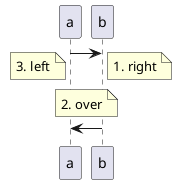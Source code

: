 {
  "sha1": "pl3aldpj6zs7hodrjghbbgpqrnzuj74",
  "insertion": {
    "when": "2024-06-04T17:28:41.344Z",
    "user": "plantuml@gmail.com"
  }
}
@startuml
!pragma teoz true
a->b
note right : 1. right
note over a,b : 2. over
note left : 3. left
a<-b
@enduml
